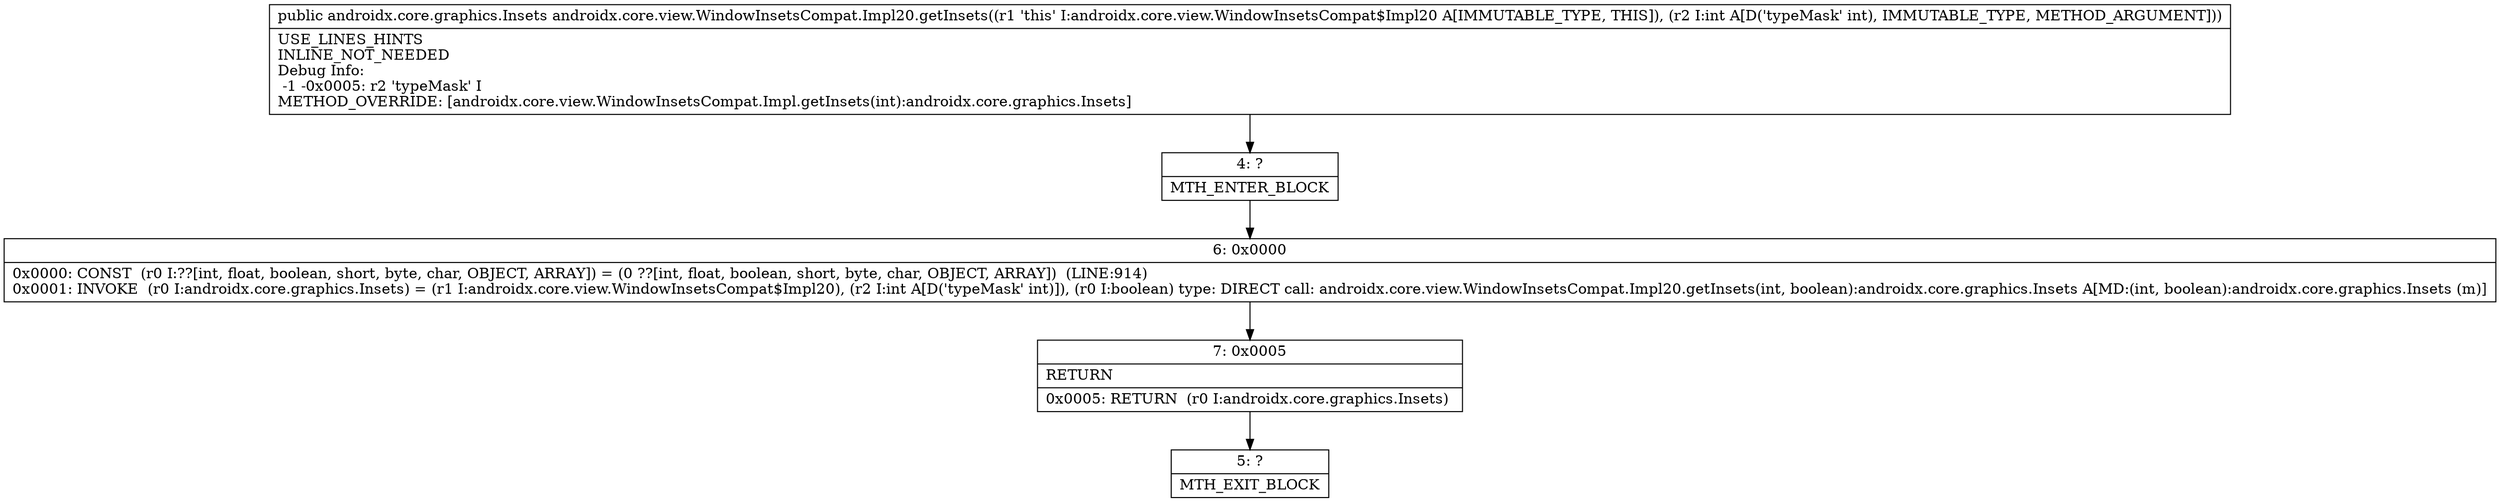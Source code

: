 digraph "CFG forandroidx.core.view.WindowInsetsCompat.Impl20.getInsets(I)Landroidx\/core\/graphics\/Insets;" {
Node_4 [shape=record,label="{4\:\ ?|MTH_ENTER_BLOCK\l}"];
Node_6 [shape=record,label="{6\:\ 0x0000|0x0000: CONST  (r0 I:??[int, float, boolean, short, byte, char, OBJECT, ARRAY]) = (0 ??[int, float, boolean, short, byte, char, OBJECT, ARRAY])  (LINE:914)\l0x0001: INVOKE  (r0 I:androidx.core.graphics.Insets) = (r1 I:androidx.core.view.WindowInsetsCompat$Impl20), (r2 I:int A[D('typeMask' int)]), (r0 I:boolean) type: DIRECT call: androidx.core.view.WindowInsetsCompat.Impl20.getInsets(int, boolean):androidx.core.graphics.Insets A[MD:(int, boolean):androidx.core.graphics.Insets (m)]\l}"];
Node_7 [shape=record,label="{7\:\ 0x0005|RETURN\l|0x0005: RETURN  (r0 I:androidx.core.graphics.Insets) \l}"];
Node_5 [shape=record,label="{5\:\ ?|MTH_EXIT_BLOCK\l}"];
MethodNode[shape=record,label="{public androidx.core.graphics.Insets androidx.core.view.WindowInsetsCompat.Impl20.getInsets((r1 'this' I:androidx.core.view.WindowInsetsCompat$Impl20 A[IMMUTABLE_TYPE, THIS]), (r2 I:int A[D('typeMask' int), IMMUTABLE_TYPE, METHOD_ARGUMENT]))  | USE_LINES_HINTS\lINLINE_NOT_NEEDED\lDebug Info:\l  \-1 \-0x0005: r2 'typeMask' I\lMETHOD_OVERRIDE: [androidx.core.view.WindowInsetsCompat.Impl.getInsets(int):androidx.core.graphics.Insets]\l}"];
MethodNode -> Node_4;Node_4 -> Node_6;
Node_6 -> Node_7;
Node_7 -> Node_5;
}

